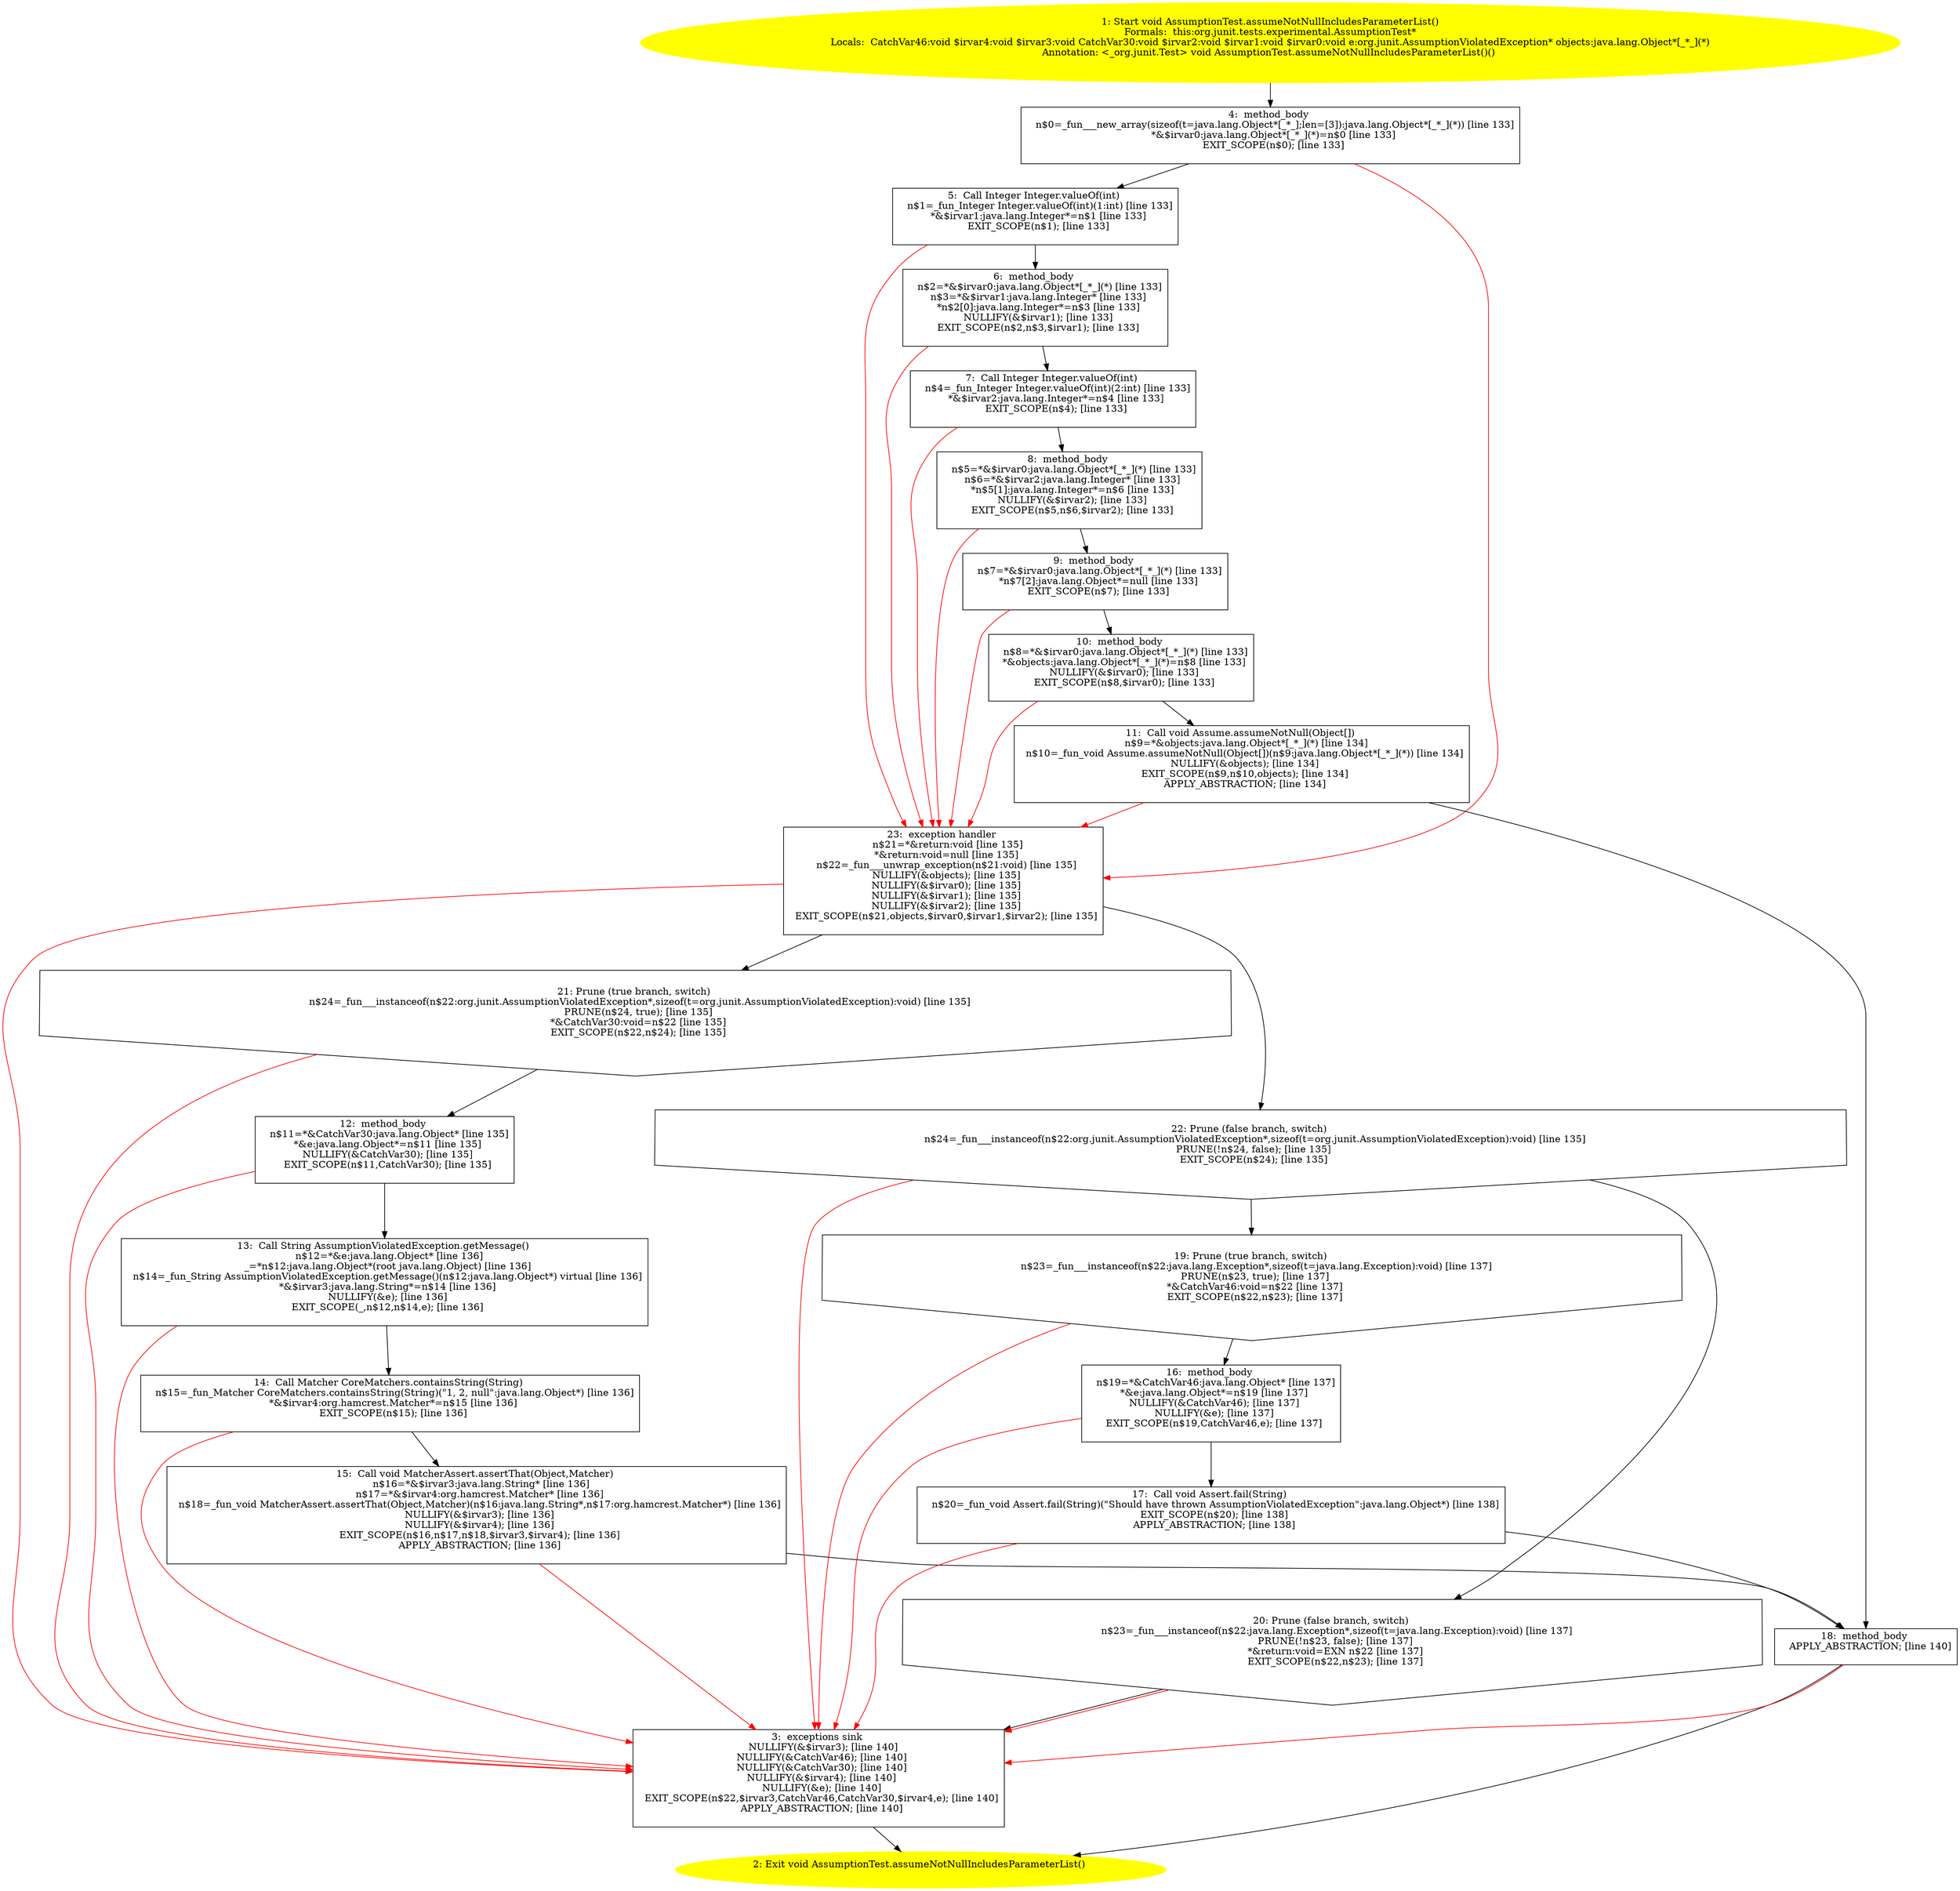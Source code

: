 /* @generated */
digraph cfg {
"org.junit.tests.experimental.AssumptionTest.assumeNotNullIncludesParameterList():void.7044736a4e36d73f1c86dc7d45748738_1" [label="1: Start void AssumptionTest.assumeNotNullIncludesParameterList()\nFormals:  this:org.junit.tests.experimental.AssumptionTest*\nLocals:  CatchVar46:void $irvar4:void $irvar3:void CatchVar30:void $irvar2:void $irvar1:void $irvar0:void e:org.junit.AssumptionViolatedException* objects:java.lang.Object*[_*_](*)\nAnnotation: <_org.junit.Test> void AssumptionTest.assumeNotNullIncludesParameterList()() \n  " color=yellow style=filled]
	

	 "org.junit.tests.experimental.AssumptionTest.assumeNotNullIncludesParameterList():void.7044736a4e36d73f1c86dc7d45748738_1" -> "org.junit.tests.experimental.AssumptionTest.assumeNotNullIncludesParameterList():void.7044736a4e36d73f1c86dc7d45748738_4" ;
"org.junit.tests.experimental.AssumptionTest.assumeNotNullIncludesParameterList():void.7044736a4e36d73f1c86dc7d45748738_2" [label="2: Exit void AssumptionTest.assumeNotNullIncludesParameterList() \n  " color=yellow style=filled]
	

"org.junit.tests.experimental.AssumptionTest.assumeNotNullIncludesParameterList():void.7044736a4e36d73f1c86dc7d45748738_3" [label="3:  exceptions sink \n   NULLIFY(&$irvar3); [line 140]\n  NULLIFY(&CatchVar46); [line 140]\n  NULLIFY(&CatchVar30); [line 140]\n  NULLIFY(&$irvar4); [line 140]\n  NULLIFY(&e); [line 140]\n  EXIT_SCOPE(n$22,$irvar3,CatchVar46,CatchVar30,$irvar4,e); [line 140]\n  APPLY_ABSTRACTION; [line 140]\n " shape="box"]
	

	 "org.junit.tests.experimental.AssumptionTest.assumeNotNullIncludesParameterList():void.7044736a4e36d73f1c86dc7d45748738_3" -> "org.junit.tests.experimental.AssumptionTest.assumeNotNullIncludesParameterList():void.7044736a4e36d73f1c86dc7d45748738_2" ;
"org.junit.tests.experimental.AssumptionTest.assumeNotNullIncludesParameterList():void.7044736a4e36d73f1c86dc7d45748738_4" [label="4:  method_body \n   n$0=_fun___new_array(sizeof(t=java.lang.Object*[_*_];len=[3]):java.lang.Object*[_*_](*)) [line 133]\n  *&$irvar0:java.lang.Object*[_*_](*)=n$0 [line 133]\n  EXIT_SCOPE(n$0); [line 133]\n " shape="box"]
	

	 "org.junit.tests.experimental.AssumptionTest.assumeNotNullIncludesParameterList():void.7044736a4e36d73f1c86dc7d45748738_4" -> "org.junit.tests.experimental.AssumptionTest.assumeNotNullIncludesParameterList():void.7044736a4e36d73f1c86dc7d45748738_5" ;
	 "org.junit.tests.experimental.AssumptionTest.assumeNotNullIncludesParameterList():void.7044736a4e36d73f1c86dc7d45748738_4" -> "org.junit.tests.experimental.AssumptionTest.assumeNotNullIncludesParameterList():void.7044736a4e36d73f1c86dc7d45748738_23" [color="red" ];
"org.junit.tests.experimental.AssumptionTest.assumeNotNullIncludesParameterList():void.7044736a4e36d73f1c86dc7d45748738_5" [label="5:  Call Integer Integer.valueOf(int) \n   n$1=_fun_Integer Integer.valueOf(int)(1:int) [line 133]\n  *&$irvar1:java.lang.Integer*=n$1 [line 133]\n  EXIT_SCOPE(n$1); [line 133]\n " shape="box"]
	

	 "org.junit.tests.experimental.AssumptionTest.assumeNotNullIncludesParameterList():void.7044736a4e36d73f1c86dc7d45748738_5" -> "org.junit.tests.experimental.AssumptionTest.assumeNotNullIncludesParameterList():void.7044736a4e36d73f1c86dc7d45748738_6" ;
	 "org.junit.tests.experimental.AssumptionTest.assumeNotNullIncludesParameterList():void.7044736a4e36d73f1c86dc7d45748738_5" -> "org.junit.tests.experimental.AssumptionTest.assumeNotNullIncludesParameterList():void.7044736a4e36d73f1c86dc7d45748738_23" [color="red" ];
"org.junit.tests.experimental.AssumptionTest.assumeNotNullIncludesParameterList():void.7044736a4e36d73f1c86dc7d45748738_6" [label="6:  method_body \n   n$2=*&$irvar0:java.lang.Object*[_*_](*) [line 133]\n  n$3=*&$irvar1:java.lang.Integer* [line 133]\n  *n$2[0]:java.lang.Integer*=n$3 [line 133]\n  NULLIFY(&$irvar1); [line 133]\n  EXIT_SCOPE(n$2,n$3,$irvar1); [line 133]\n " shape="box"]
	

	 "org.junit.tests.experimental.AssumptionTest.assumeNotNullIncludesParameterList():void.7044736a4e36d73f1c86dc7d45748738_6" -> "org.junit.tests.experimental.AssumptionTest.assumeNotNullIncludesParameterList():void.7044736a4e36d73f1c86dc7d45748738_7" ;
	 "org.junit.tests.experimental.AssumptionTest.assumeNotNullIncludesParameterList():void.7044736a4e36d73f1c86dc7d45748738_6" -> "org.junit.tests.experimental.AssumptionTest.assumeNotNullIncludesParameterList():void.7044736a4e36d73f1c86dc7d45748738_23" [color="red" ];
"org.junit.tests.experimental.AssumptionTest.assumeNotNullIncludesParameterList():void.7044736a4e36d73f1c86dc7d45748738_7" [label="7:  Call Integer Integer.valueOf(int) \n   n$4=_fun_Integer Integer.valueOf(int)(2:int) [line 133]\n  *&$irvar2:java.lang.Integer*=n$4 [line 133]\n  EXIT_SCOPE(n$4); [line 133]\n " shape="box"]
	

	 "org.junit.tests.experimental.AssumptionTest.assumeNotNullIncludesParameterList():void.7044736a4e36d73f1c86dc7d45748738_7" -> "org.junit.tests.experimental.AssumptionTest.assumeNotNullIncludesParameterList():void.7044736a4e36d73f1c86dc7d45748738_8" ;
	 "org.junit.tests.experimental.AssumptionTest.assumeNotNullIncludesParameterList():void.7044736a4e36d73f1c86dc7d45748738_7" -> "org.junit.tests.experimental.AssumptionTest.assumeNotNullIncludesParameterList():void.7044736a4e36d73f1c86dc7d45748738_23" [color="red" ];
"org.junit.tests.experimental.AssumptionTest.assumeNotNullIncludesParameterList():void.7044736a4e36d73f1c86dc7d45748738_8" [label="8:  method_body \n   n$5=*&$irvar0:java.lang.Object*[_*_](*) [line 133]\n  n$6=*&$irvar2:java.lang.Integer* [line 133]\n  *n$5[1]:java.lang.Integer*=n$6 [line 133]\n  NULLIFY(&$irvar2); [line 133]\n  EXIT_SCOPE(n$5,n$6,$irvar2); [line 133]\n " shape="box"]
	

	 "org.junit.tests.experimental.AssumptionTest.assumeNotNullIncludesParameterList():void.7044736a4e36d73f1c86dc7d45748738_8" -> "org.junit.tests.experimental.AssumptionTest.assumeNotNullIncludesParameterList():void.7044736a4e36d73f1c86dc7d45748738_9" ;
	 "org.junit.tests.experimental.AssumptionTest.assumeNotNullIncludesParameterList():void.7044736a4e36d73f1c86dc7d45748738_8" -> "org.junit.tests.experimental.AssumptionTest.assumeNotNullIncludesParameterList():void.7044736a4e36d73f1c86dc7d45748738_23" [color="red" ];
"org.junit.tests.experimental.AssumptionTest.assumeNotNullIncludesParameterList():void.7044736a4e36d73f1c86dc7d45748738_9" [label="9:  method_body \n   n$7=*&$irvar0:java.lang.Object*[_*_](*) [line 133]\n  *n$7[2]:java.lang.Object*=null [line 133]\n  EXIT_SCOPE(n$7); [line 133]\n " shape="box"]
	

	 "org.junit.tests.experimental.AssumptionTest.assumeNotNullIncludesParameterList():void.7044736a4e36d73f1c86dc7d45748738_9" -> "org.junit.tests.experimental.AssumptionTest.assumeNotNullIncludesParameterList():void.7044736a4e36d73f1c86dc7d45748738_10" ;
	 "org.junit.tests.experimental.AssumptionTest.assumeNotNullIncludesParameterList():void.7044736a4e36d73f1c86dc7d45748738_9" -> "org.junit.tests.experimental.AssumptionTest.assumeNotNullIncludesParameterList():void.7044736a4e36d73f1c86dc7d45748738_23" [color="red" ];
"org.junit.tests.experimental.AssumptionTest.assumeNotNullIncludesParameterList():void.7044736a4e36d73f1c86dc7d45748738_10" [label="10:  method_body \n   n$8=*&$irvar0:java.lang.Object*[_*_](*) [line 133]\n  *&objects:java.lang.Object*[_*_](*)=n$8 [line 133]\n  NULLIFY(&$irvar0); [line 133]\n  EXIT_SCOPE(n$8,$irvar0); [line 133]\n " shape="box"]
	

	 "org.junit.tests.experimental.AssumptionTest.assumeNotNullIncludesParameterList():void.7044736a4e36d73f1c86dc7d45748738_10" -> "org.junit.tests.experimental.AssumptionTest.assumeNotNullIncludesParameterList():void.7044736a4e36d73f1c86dc7d45748738_11" ;
	 "org.junit.tests.experimental.AssumptionTest.assumeNotNullIncludesParameterList():void.7044736a4e36d73f1c86dc7d45748738_10" -> "org.junit.tests.experimental.AssumptionTest.assumeNotNullIncludesParameterList():void.7044736a4e36d73f1c86dc7d45748738_23" [color="red" ];
"org.junit.tests.experimental.AssumptionTest.assumeNotNullIncludesParameterList():void.7044736a4e36d73f1c86dc7d45748738_11" [label="11:  Call void Assume.assumeNotNull(Object[]) \n   n$9=*&objects:java.lang.Object*[_*_](*) [line 134]\n  n$10=_fun_void Assume.assumeNotNull(Object[])(n$9:java.lang.Object*[_*_](*)) [line 134]\n  NULLIFY(&objects); [line 134]\n  EXIT_SCOPE(n$9,n$10,objects); [line 134]\n  APPLY_ABSTRACTION; [line 134]\n " shape="box"]
	

	 "org.junit.tests.experimental.AssumptionTest.assumeNotNullIncludesParameterList():void.7044736a4e36d73f1c86dc7d45748738_11" -> "org.junit.tests.experimental.AssumptionTest.assumeNotNullIncludesParameterList():void.7044736a4e36d73f1c86dc7d45748738_18" ;
	 "org.junit.tests.experimental.AssumptionTest.assumeNotNullIncludesParameterList():void.7044736a4e36d73f1c86dc7d45748738_11" -> "org.junit.tests.experimental.AssumptionTest.assumeNotNullIncludesParameterList():void.7044736a4e36d73f1c86dc7d45748738_23" [color="red" ];
"org.junit.tests.experimental.AssumptionTest.assumeNotNullIncludesParameterList():void.7044736a4e36d73f1c86dc7d45748738_12" [label="12:  method_body \n   n$11=*&CatchVar30:java.lang.Object* [line 135]\n  *&e:java.lang.Object*=n$11 [line 135]\n  NULLIFY(&CatchVar30); [line 135]\n  EXIT_SCOPE(n$11,CatchVar30); [line 135]\n " shape="box"]
	

	 "org.junit.tests.experimental.AssumptionTest.assumeNotNullIncludesParameterList():void.7044736a4e36d73f1c86dc7d45748738_12" -> "org.junit.tests.experimental.AssumptionTest.assumeNotNullIncludesParameterList():void.7044736a4e36d73f1c86dc7d45748738_13" ;
	 "org.junit.tests.experimental.AssumptionTest.assumeNotNullIncludesParameterList():void.7044736a4e36d73f1c86dc7d45748738_12" -> "org.junit.tests.experimental.AssumptionTest.assumeNotNullIncludesParameterList():void.7044736a4e36d73f1c86dc7d45748738_3" [color="red" ];
"org.junit.tests.experimental.AssumptionTest.assumeNotNullIncludesParameterList():void.7044736a4e36d73f1c86dc7d45748738_13" [label="13:  Call String AssumptionViolatedException.getMessage() \n   n$12=*&e:java.lang.Object* [line 136]\n  _=*n$12:java.lang.Object*(root java.lang.Object) [line 136]\n  n$14=_fun_String AssumptionViolatedException.getMessage()(n$12:java.lang.Object*) virtual [line 136]\n  *&$irvar3:java.lang.String*=n$14 [line 136]\n  NULLIFY(&e); [line 136]\n  EXIT_SCOPE(_,n$12,n$14,e); [line 136]\n " shape="box"]
	

	 "org.junit.tests.experimental.AssumptionTest.assumeNotNullIncludesParameterList():void.7044736a4e36d73f1c86dc7d45748738_13" -> "org.junit.tests.experimental.AssumptionTest.assumeNotNullIncludesParameterList():void.7044736a4e36d73f1c86dc7d45748738_14" ;
	 "org.junit.tests.experimental.AssumptionTest.assumeNotNullIncludesParameterList():void.7044736a4e36d73f1c86dc7d45748738_13" -> "org.junit.tests.experimental.AssumptionTest.assumeNotNullIncludesParameterList():void.7044736a4e36d73f1c86dc7d45748738_3" [color="red" ];
"org.junit.tests.experimental.AssumptionTest.assumeNotNullIncludesParameterList():void.7044736a4e36d73f1c86dc7d45748738_14" [label="14:  Call Matcher CoreMatchers.containsString(String) \n   n$15=_fun_Matcher CoreMatchers.containsString(String)(\"1, 2, null\":java.lang.Object*) [line 136]\n  *&$irvar4:org.hamcrest.Matcher*=n$15 [line 136]\n  EXIT_SCOPE(n$15); [line 136]\n " shape="box"]
	

	 "org.junit.tests.experimental.AssumptionTest.assumeNotNullIncludesParameterList():void.7044736a4e36d73f1c86dc7d45748738_14" -> "org.junit.tests.experimental.AssumptionTest.assumeNotNullIncludesParameterList():void.7044736a4e36d73f1c86dc7d45748738_15" ;
	 "org.junit.tests.experimental.AssumptionTest.assumeNotNullIncludesParameterList():void.7044736a4e36d73f1c86dc7d45748738_14" -> "org.junit.tests.experimental.AssumptionTest.assumeNotNullIncludesParameterList():void.7044736a4e36d73f1c86dc7d45748738_3" [color="red" ];
"org.junit.tests.experimental.AssumptionTest.assumeNotNullIncludesParameterList():void.7044736a4e36d73f1c86dc7d45748738_15" [label="15:  Call void MatcherAssert.assertThat(Object,Matcher) \n   n$16=*&$irvar3:java.lang.String* [line 136]\n  n$17=*&$irvar4:org.hamcrest.Matcher* [line 136]\n  n$18=_fun_void MatcherAssert.assertThat(Object,Matcher)(n$16:java.lang.String*,n$17:org.hamcrest.Matcher*) [line 136]\n  NULLIFY(&$irvar3); [line 136]\n  NULLIFY(&$irvar4); [line 136]\n  EXIT_SCOPE(n$16,n$17,n$18,$irvar3,$irvar4); [line 136]\n  APPLY_ABSTRACTION; [line 136]\n " shape="box"]
	

	 "org.junit.tests.experimental.AssumptionTest.assumeNotNullIncludesParameterList():void.7044736a4e36d73f1c86dc7d45748738_15" -> "org.junit.tests.experimental.AssumptionTest.assumeNotNullIncludesParameterList():void.7044736a4e36d73f1c86dc7d45748738_18" ;
	 "org.junit.tests.experimental.AssumptionTest.assumeNotNullIncludesParameterList():void.7044736a4e36d73f1c86dc7d45748738_15" -> "org.junit.tests.experimental.AssumptionTest.assumeNotNullIncludesParameterList():void.7044736a4e36d73f1c86dc7d45748738_3" [color="red" ];
"org.junit.tests.experimental.AssumptionTest.assumeNotNullIncludesParameterList():void.7044736a4e36d73f1c86dc7d45748738_16" [label="16:  method_body \n   n$19=*&CatchVar46:java.lang.Object* [line 137]\n  *&e:java.lang.Object*=n$19 [line 137]\n  NULLIFY(&CatchVar46); [line 137]\n  NULLIFY(&e); [line 137]\n  EXIT_SCOPE(n$19,CatchVar46,e); [line 137]\n " shape="box"]
	

	 "org.junit.tests.experimental.AssumptionTest.assumeNotNullIncludesParameterList():void.7044736a4e36d73f1c86dc7d45748738_16" -> "org.junit.tests.experimental.AssumptionTest.assumeNotNullIncludesParameterList():void.7044736a4e36d73f1c86dc7d45748738_17" ;
	 "org.junit.tests.experimental.AssumptionTest.assumeNotNullIncludesParameterList():void.7044736a4e36d73f1c86dc7d45748738_16" -> "org.junit.tests.experimental.AssumptionTest.assumeNotNullIncludesParameterList():void.7044736a4e36d73f1c86dc7d45748738_3" [color="red" ];
"org.junit.tests.experimental.AssumptionTest.assumeNotNullIncludesParameterList():void.7044736a4e36d73f1c86dc7d45748738_17" [label="17:  Call void Assert.fail(String) \n   n$20=_fun_void Assert.fail(String)(\"Should have thrown AssumptionViolatedException\":java.lang.Object*) [line 138]\n  EXIT_SCOPE(n$20); [line 138]\n  APPLY_ABSTRACTION; [line 138]\n " shape="box"]
	

	 "org.junit.tests.experimental.AssumptionTest.assumeNotNullIncludesParameterList():void.7044736a4e36d73f1c86dc7d45748738_17" -> "org.junit.tests.experimental.AssumptionTest.assumeNotNullIncludesParameterList():void.7044736a4e36d73f1c86dc7d45748738_18" ;
	 "org.junit.tests.experimental.AssumptionTest.assumeNotNullIncludesParameterList():void.7044736a4e36d73f1c86dc7d45748738_17" -> "org.junit.tests.experimental.AssumptionTest.assumeNotNullIncludesParameterList():void.7044736a4e36d73f1c86dc7d45748738_3" [color="red" ];
"org.junit.tests.experimental.AssumptionTest.assumeNotNullIncludesParameterList():void.7044736a4e36d73f1c86dc7d45748738_18" [label="18:  method_body \n   APPLY_ABSTRACTION; [line 140]\n " shape="box"]
	

	 "org.junit.tests.experimental.AssumptionTest.assumeNotNullIncludesParameterList():void.7044736a4e36d73f1c86dc7d45748738_18" -> "org.junit.tests.experimental.AssumptionTest.assumeNotNullIncludesParameterList():void.7044736a4e36d73f1c86dc7d45748738_2" ;
	 "org.junit.tests.experimental.AssumptionTest.assumeNotNullIncludesParameterList():void.7044736a4e36d73f1c86dc7d45748738_18" -> "org.junit.tests.experimental.AssumptionTest.assumeNotNullIncludesParameterList():void.7044736a4e36d73f1c86dc7d45748738_3" [color="red" ];
"org.junit.tests.experimental.AssumptionTest.assumeNotNullIncludesParameterList():void.7044736a4e36d73f1c86dc7d45748738_19" [label="19: Prune (true branch, switch) \n   n$23=_fun___instanceof(n$22:java.lang.Exception*,sizeof(t=java.lang.Exception):void) [line 137]\n  PRUNE(n$23, true); [line 137]\n  *&CatchVar46:void=n$22 [line 137]\n  EXIT_SCOPE(n$22,n$23); [line 137]\n " shape="invhouse"]
	

	 "org.junit.tests.experimental.AssumptionTest.assumeNotNullIncludesParameterList():void.7044736a4e36d73f1c86dc7d45748738_19" -> "org.junit.tests.experimental.AssumptionTest.assumeNotNullIncludesParameterList():void.7044736a4e36d73f1c86dc7d45748738_16" ;
	 "org.junit.tests.experimental.AssumptionTest.assumeNotNullIncludesParameterList():void.7044736a4e36d73f1c86dc7d45748738_19" -> "org.junit.tests.experimental.AssumptionTest.assumeNotNullIncludesParameterList():void.7044736a4e36d73f1c86dc7d45748738_3" [color="red" ];
"org.junit.tests.experimental.AssumptionTest.assumeNotNullIncludesParameterList():void.7044736a4e36d73f1c86dc7d45748738_20" [label="20: Prune (false branch, switch) \n   n$23=_fun___instanceof(n$22:java.lang.Exception*,sizeof(t=java.lang.Exception):void) [line 137]\n  PRUNE(!n$23, false); [line 137]\n  *&return:void=EXN n$22 [line 137]\n  EXIT_SCOPE(n$22,n$23); [line 137]\n " shape="invhouse"]
	

	 "org.junit.tests.experimental.AssumptionTest.assumeNotNullIncludesParameterList():void.7044736a4e36d73f1c86dc7d45748738_20" -> "org.junit.tests.experimental.AssumptionTest.assumeNotNullIncludesParameterList():void.7044736a4e36d73f1c86dc7d45748738_3" ;
	 "org.junit.tests.experimental.AssumptionTest.assumeNotNullIncludesParameterList():void.7044736a4e36d73f1c86dc7d45748738_20" -> "org.junit.tests.experimental.AssumptionTest.assumeNotNullIncludesParameterList():void.7044736a4e36d73f1c86dc7d45748738_3" [color="red" ];
"org.junit.tests.experimental.AssumptionTest.assumeNotNullIncludesParameterList():void.7044736a4e36d73f1c86dc7d45748738_21" [label="21: Prune (true branch, switch) \n   n$24=_fun___instanceof(n$22:org.junit.AssumptionViolatedException*,sizeof(t=org.junit.AssumptionViolatedException):void) [line 135]\n  PRUNE(n$24, true); [line 135]\n  *&CatchVar30:void=n$22 [line 135]\n  EXIT_SCOPE(n$22,n$24); [line 135]\n " shape="invhouse"]
	

	 "org.junit.tests.experimental.AssumptionTest.assumeNotNullIncludesParameterList():void.7044736a4e36d73f1c86dc7d45748738_21" -> "org.junit.tests.experimental.AssumptionTest.assumeNotNullIncludesParameterList():void.7044736a4e36d73f1c86dc7d45748738_12" ;
	 "org.junit.tests.experimental.AssumptionTest.assumeNotNullIncludesParameterList():void.7044736a4e36d73f1c86dc7d45748738_21" -> "org.junit.tests.experimental.AssumptionTest.assumeNotNullIncludesParameterList():void.7044736a4e36d73f1c86dc7d45748738_3" [color="red" ];
"org.junit.tests.experimental.AssumptionTest.assumeNotNullIncludesParameterList():void.7044736a4e36d73f1c86dc7d45748738_22" [label="22: Prune (false branch, switch) \n   n$24=_fun___instanceof(n$22:org.junit.AssumptionViolatedException*,sizeof(t=org.junit.AssumptionViolatedException):void) [line 135]\n  PRUNE(!n$24, false); [line 135]\n  EXIT_SCOPE(n$24); [line 135]\n " shape="invhouse"]
	

	 "org.junit.tests.experimental.AssumptionTest.assumeNotNullIncludesParameterList():void.7044736a4e36d73f1c86dc7d45748738_22" -> "org.junit.tests.experimental.AssumptionTest.assumeNotNullIncludesParameterList():void.7044736a4e36d73f1c86dc7d45748738_19" ;
	 "org.junit.tests.experimental.AssumptionTest.assumeNotNullIncludesParameterList():void.7044736a4e36d73f1c86dc7d45748738_22" -> "org.junit.tests.experimental.AssumptionTest.assumeNotNullIncludesParameterList():void.7044736a4e36d73f1c86dc7d45748738_20" ;
	 "org.junit.tests.experimental.AssumptionTest.assumeNotNullIncludesParameterList():void.7044736a4e36d73f1c86dc7d45748738_22" -> "org.junit.tests.experimental.AssumptionTest.assumeNotNullIncludesParameterList():void.7044736a4e36d73f1c86dc7d45748738_3" [color="red" ];
"org.junit.tests.experimental.AssumptionTest.assumeNotNullIncludesParameterList():void.7044736a4e36d73f1c86dc7d45748738_23" [label="23:  exception handler \n   n$21=*&return:void [line 135]\n  *&return:void=null [line 135]\n  n$22=_fun___unwrap_exception(n$21:void) [line 135]\n  NULLIFY(&objects); [line 135]\n  NULLIFY(&$irvar0); [line 135]\n  NULLIFY(&$irvar1); [line 135]\n  NULLIFY(&$irvar2); [line 135]\n  EXIT_SCOPE(n$21,objects,$irvar0,$irvar1,$irvar2); [line 135]\n " shape="box"]
	

	 "org.junit.tests.experimental.AssumptionTest.assumeNotNullIncludesParameterList():void.7044736a4e36d73f1c86dc7d45748738_23" -> "org.junit.tests.experimental.AssumptionTest.assumeNotNullIncludesParameterList():void.7044736a4e36d73f1c86dc7d45748738_21" ;
	 "org.junit.tests.experimental.AssumptionTest.assumeNotNullIncludesParameterList():void.7044736a4e36d73f1c86dc7d45748738_23" -> "org.junit.tests.experimental.AssumptionTest.assumeNotNullIncludesParameterList():void.7044736a4e36d73f1c86dc7d45748738_22" ;
	 "org.junit.tests.experimental.AssumptionTest.assumeNotNullIncludesParameterList():void.7044736a4e36d73f1c86dc7d45748738_23" -> "org.junit.tests.experimental.AssumptionTest.assumeNotNullIncludesParameterList():void.7044736a4e36d73f1c86dc7d45748738_3" [color="red" ];
}
